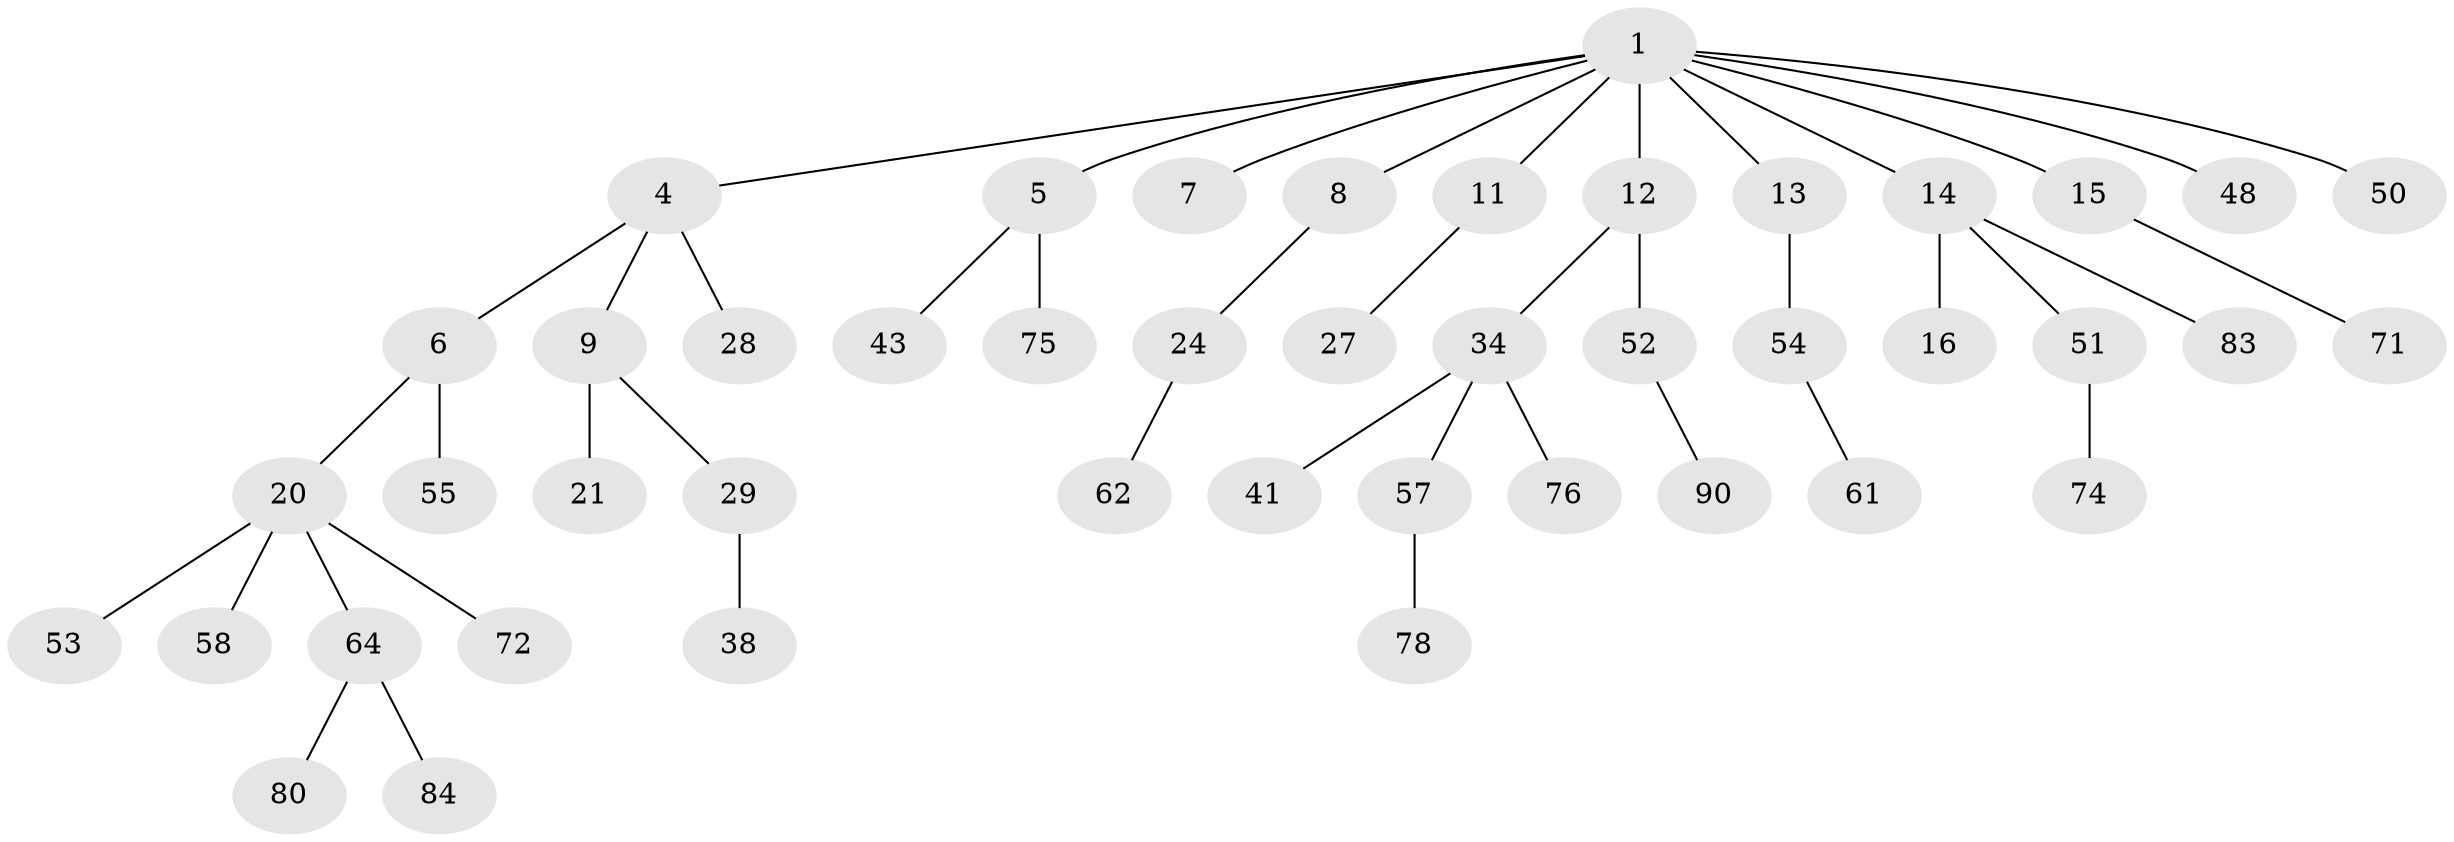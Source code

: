 // original degree distribution, {7: 0.01098901098901099, 5: 0.04395604395604396, 6: 0.01098901098901099, 2: 0.34065934065934067, 3: 0.12087912087912088, 4: 0.03296703296703297, 1: 0.43956043956043955}
// Generated by graph-tools (version 1.1) at 2025/15/03/09/25 04:15:28]
// undirected, 45 vertices, 44 edges
graph export_dot {
graph [start="1"]
  node [color=gray90,style=filled];
  1 [super="+2+3"];
  4 [super="+22+26"];
  5 [super="+40"];
  6 [super="+19"];
  7 [super="+23"];
  8;
  9 [super="+10"];
  11 [super="+17"];
  12 [super="+25"];
  13;
  14 [super="+39"];
  15 [super="+30"];
  16;
  20 [super="+33+32+36"];
  21;
  24 [super="+31"];
  27 [super="+47"];
  28;
  29;
  34 [super="+60+49+63+35"];
  38 [super="+91"];
  41 [super="+59+69"];
  43;
  48;
  50;
  51;
  52;
  53 [super="+70+66"];
  54 [super="+56"];
  55;
  57;
  58 [super="+87"];
  61;
  62;
  64 [super="+68"];
  71;
  72;
  74;
  75;
  76;
  78;
  80;
  83;
  84;
  90;
  1 -- 5;
  1 -- 8;
  1 -- 11;
  1 -- 14;
  1 -- 50;
  1 -- 4;
  1 -- 7;
  1 -- 12;
  1 -- 13;
  1 -- 48;
  1 -- 15;
  4 -- 6;
  4 -- 9;
  4 -- 28;
  5 -- 43;
  5 -- 75;
  6 -- 20;
  6 -- 55;
  8 -- 24;
  9 -- 29;
  9 -- 21;
  11 -- 27;
  12 -- 52;
  12 -- 34;
  13 -- 54;
  14 -- 16;
  14 -- 51;
  14 -- 83;
  15 -- 71;
  20 -- 64;
  20 -- 53;
  20 -- 72;
  20 -- 58;
  24 -- 62;
  29 -- 38;
  34 -- 57;
  34 -- 76;
  34 -- 41;
  51 -- 74;
  52 -- 90;
  54 -- 61;
  57 -- 78;
  64 -- 80;
  64 -- 84;
}
